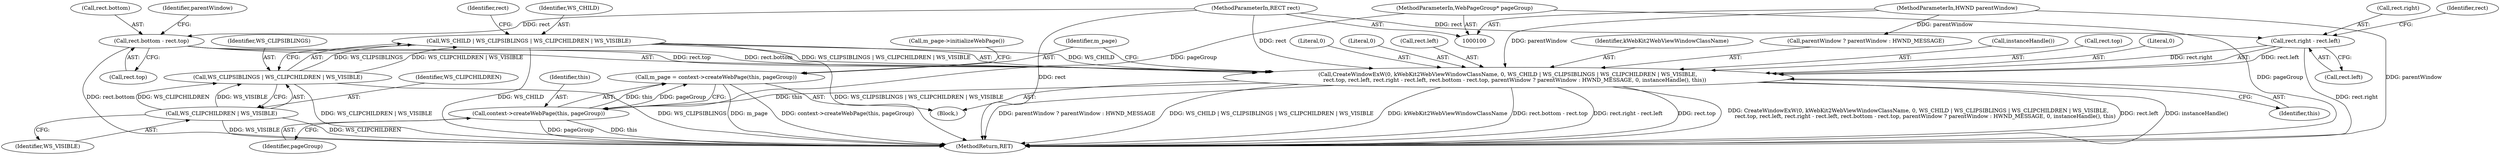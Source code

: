 digraph "0_Chrome_df831400bcb63db4259b5858281b1727ba972a2a_1@API" {
"1000145" [label="(Call,m_page = context->createWebPage(this, pageGroup))"];
"1000147" [label="(Call,context->createWebPage(this, pageGroup))"];
"1000107" [label="(Call,CreateWindowExW(0, kWebKit2WebViewWindowClassName, 0, WS_CHILD | WS_CLIPSIBLINGS | WS_CLIPCHILDREN | WS_VISIBLE,\n        rect.top, rect.left, rect.right - rect.left, rect.bottom - rect.top, parentWindow ? parentWindow : HWND_MESSAGE, 0, instanceHandle(), this))"];
"1000111" [label="(Call,WS_CHILD | WS_CLIPSIBLINGS | WS_CLIPCHILDREN | WS_VISIBLE)"];
"1000113" [label="(Call,WS_CLIPSIBLINGS | WS_CLIPCHILDREN | WS_VISIBLE)"];
"1000115" [label="(Call,WS_CLIPCHILDREN | WS_VISIBLE)"];
"1000131" [label="(Call,rect.bottom - rect.top)"];
"1000101" [label="(MethodParameterIn,RECT rect)"];
"1000124" [label="(Call,rect.right - rect.left)"];
"1000104" [label="(MethodParameterIn,HWND parentWindow)"];
"1000103" [label="(MethodParameterIn,WebPageGroup* pageGroup)"];
"1000116" [label="(Identifier,WS_CLIPCHILDREN)"];
"1000143" [label="(Call,instanceHandle())"];
"1000133" [label="(Identifier,rect)"];
"1000124" [label="(Call,rect.right - rect.left)"];
"1000114" [label="(Identifier,WS_CLIPSIBLINGS)"];
"1000128" [label="(Call,rect.left)"];
"1000150" [label="(Call,m_page->initializeWebPage())"];
"1000118" [label="(Call,rect.top)"];
"1000125" [label="(Call,rect.right)"];
"1000115" [label="(Call,WS_CLIPCHILDREN | WS_VISIBLE)"];
"1000119" [label="(Identifier,rect)"];
"1000142" [label="(Literal,0)"];
"1000105" [label="(Block,)"];
"1000162" [label="(MethodReturn,RET)"];
"1000110" [label="(Literal,0)"];
"1000145" [label="(Call,m_page = context->createWebPage(this, pageGroup))"];
"1000138" [label="(Call,parentWindow ? parentWindow : HWND_MESSAGE)"];
"1000108" [label="(Literal,0)"];
"1000144" [label="(Identifier,this)"];
"1000117" [label="(Identifier,WS_VISIBLE)"];
"1000107" [label="(Call,CreateWindowExW(0, kWebKit2WebViewWindowClassName, 0, WS_CHILD | WS_CLIPSIBLINGS | WS_CLIPCHILDREN | WS_VISIBLE,\n        rect.top, rect.left, rect.right - rect.left, rect.bottom - rect.top, parentWindow ? parentWindow : HWND_MESSAGE, 0, instanceHandle(), this))"];
"1000135" [label="(Call,rect.top)"];
"1000103" [label="(MethodParameterIn,WebPageGroup* pageGroup)"];
"1000146" [label="(Identifier,m_page)"];
"1000121" [label="(Call,rect.left)"];
"1000112" [label="(Identifier,WS_CHILD)"];
"1000111" [label="(Call,WS_CHILD | WS_CLIPSIBLINGS | WS_CLIPCHILDREN | WS_VISIBLE)"];
"1000101" [label="(MethodParameterIn,RECT rect)"];
"1000139" [label="(Identifier,parentWindow)"];
"1000148" [label="(Identifier,this)"];
"1000149" [label="(Identifier,pageGroup)"];
"1000113" [label="(Call,WS_CLIPSIBLINGS | WS_CLIPCHILDREN | WS_VISIBLE)"];
"1000109" [label="(Identifier,kWebKit2WebViewWindowClassName)"];
"1000132" [label="(Call,rect.bottom)"];
"1000147" [label="(Call,context->createWebPage(this, pageGroup))"];
"1000131" [label="(Call,rect.bottom - rect.top)"];
"1000104" [label="(MethodParameterIn,HWND parentWindow)"];
"1000145" -> "1000105"  [label="AST: "];
"1000145" -> "1000147"  [label="CFG: "];
"1000146" -> "1000145"  [label="AST: "];
"1000147" -> "1000145"  [label="AST: "];
"1000150" -> "1000145"  [label="CFG: "];
"1000145" -> "1000162"  [label="DDG: m_page"];
"1000145" -> "1000162"  [label="DDG: context->createWebPage(this, pageGroup)"];
"1000147" -> "1000145"  [label="DDG: this"];
"1000147" -> "1000145"  [label="DDG: pageGroup"];
"1000147" -> "1000149"  [label="CFG: "];
"1000148" -> "1000147"  [label="AST: "];
"1000149" -> "1000147"  [label="AST: "];
"1000147" -> "1000162"  [label="DDG: pageGroup"];
"1000147" -> "1000162"  [label="DDG: this"];
"1000107" -> "1000147"  [label="DDG: this"];
"1000103" -> "1000147"  [label="DDG: pageGroup"];
"1000107" -> "1000105"  [label="AST: "];
"1000107" -> "1000144"  [label="CFG: "];
"1000108" -> "1000107"  [label="AST: "];
"1000109" -> "1000107"  [label="AST: "];
"1000110" -> "1000107"  [label="AST: "];
"1000111" -> "1000107"  [label="AST: "];
"1000118" -> "1000107"  [label="AST: "];
"1000121" -> "1000107"  [label="AST: "];
"1000124" -> "1000107"  [label="AST: "];
"1000131" -> "1000107"  [label="AST: "];
"1000138" -> "1000107"  [label="AST: "];
"1000142" -> "1000107"  [label="AST: "];
"1000143" -> "1000107"  [label="AST: "];
"1000144" -> "1000107"  [label="AST: "];
"1000146" -> "1000107"  [label="CFG: "];
"1000107" -> "1000162"  [label="DDG: rect.top"];
"1000107" -> "1000162"  [label="DDG: CreateWindowExW(0, kWebKit2WebViewWindowClassName, 0, WS_CHILD | WS_CLIPSIBLINGS | WS_CLIPCHILDREN | WS_VISIBLE,\n        rect.top, rect.left, rect.right - rect.left, rect.bottom - rect.top, parentWindow ? parentWindow : HWND_MESSAGE, 0, instanceHandle(), this)"];
"1000107" -> "1000162"  [label="DDG: rect.left"];
"1000107" -> "1000162"  [label="DDG: instanceHandle()"];
"1000107" -> "1000162"  [label="DDG: parentWindow ? parentWindow : HWND_MESSAGE"];
"1000107" -> "1000162"  [label="DDG: WS_CHILD | WS_CLIPSIBLINGS | WS_CLIPCHILDREN | WS_VISIBLE"];
"1000107" -> "1000162"  [label="DDG: kWebKit2WebViewWindowClassName"];
"1000107" -> "1000162"  [label="DDG: rect.bottom - rect.top"];
"1000107" -> "1000162"  [label="DDG: rect.right - rect.left"];
"1000111" -> "1000107"  [label="DDG: WS_CHILD"];
"1000111" -> "1000107"  [label="DDG: WS_CLIPSIBLINGS | WS_CLIPCHILDREN | WS_VISIBLE"];
"1000131" -> "1000107"  [label="DDG: rect.top"];
"1000131" -> "1000107"  [label="DDG: rect.bottom"];
"1000101" -> "1000107"  [label="DDG: rect"];
"1000124" -> "1000107"  [label="DDG: rect.left"];
"1000124" -> "1000107"  [label="DDG: rect.right"];
"1000104" -> "1000107"  [label="DDG: parentWindow"];
"1000111" -> "1000113"  [label="CFG: "];
"1000112" -> "1000111"  [label="AST: "];
"1000113" -> "1000111"  [label="AST: "];
"1000119" -> "1000111"  [label="CFG: "];
"1000111" -> "1000162"  [label="DDG: WS_CHILD"];
"1000111" -> "1000162"  [label="DDG: WS_CLIPSIBLINGS | WS_CLIPCHILDREN | WS_VISIBLE"];
"1000113" -> "1000111"  [label="DDG: WS_CLIPSIBLINGS"];
"1000113" -> "1000111"  [label="DDG: WS_CLIPCHILDREN | WS_VISIBLE"];
"1000113" -> "1000115"  [label="CFG: "];
"1000114" -> "1000113"  [label="AST: "];
"1000115" -> "1000113"  [label="AST: "];
"1000113" -> "1000162"  [label="DDG: WS_CLIPSIBLINGS"];
"1000113" -> "1000162"  [label="DDG: WS_CLIPCHILDREN | WS_VISIBLE"];
"1000115" -> "1000113"  [label="DDG: WS_CLIPCHILDREN"];
"1000115" -> "1000113"  [label="DDG: WS_VISIBLE"];
"1000115" -> "1000117"  [label="CFG: "];
"1000116" -> "1000115"  [label="AST: "];
"1000117" -> "1000115"  [label="AST: "];
"1000115" -> "1000162"  [label="DDG: WS_VISIBLE"];
"1000115" -> "1000162"  [label="DDG: WS_CLIPCHILDREN"];
"1000131" -> "1000135"  [label="CFG: "];
"1000132" -> "1000131"  [label="AST: "];
"1000135" -> "1000131"  [label="AST: "];
"1000139" -> "1000131"  [label="CFG: "];
"1000131" -> "1000162"  [label="DDG: rect.bottom"];
"1000101" -> "1000131"  [label="DDG: rect"];
"1000101" -> "1000100"  [label="AST: "];
"1000101" -> "1000162"  [label="DDG: rect"];
"1000101" -> "1000124"  [label="DDG: rect"];
"1000124" -> "1000128"  [label="CFG: "];
"1000125" -> "1000124"  [label="AST: "];
"1000128" -> "1000124"  [label="AST: "];
"1000133" -> "1000124"  [label="CFG: "];
"1000124" -> "1000162"  [label="DDG: rect.right"];
"1000104" -> "1000100"  [label="AST: "];
"1000104" -> "1000162"  [label="DDG: parentWindow"];
"1000104" -> "1000138"  [label="DDG: parentWindow"];
"1000103" -> "1000100"  [label="AST: "];
"1000103" -> "1000162"  [label="DDG: pageGroup"];
}

